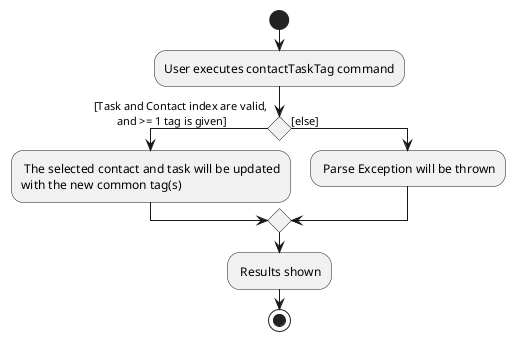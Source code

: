 @startuml
start
:User executes contactTaskTag command;

'Since the beta syntax does not support placing the condition outside the
'diamond we place it as the true branch instead.

if () then ([Task and Contact index are valid,
        and >= 1 tag is given])
    : The selected contact and task will be updated
    with the new common tag(s);
else ([else])
    : Parse Exception will be thrown;
endif
    : Results shown;
stop
@enduml
